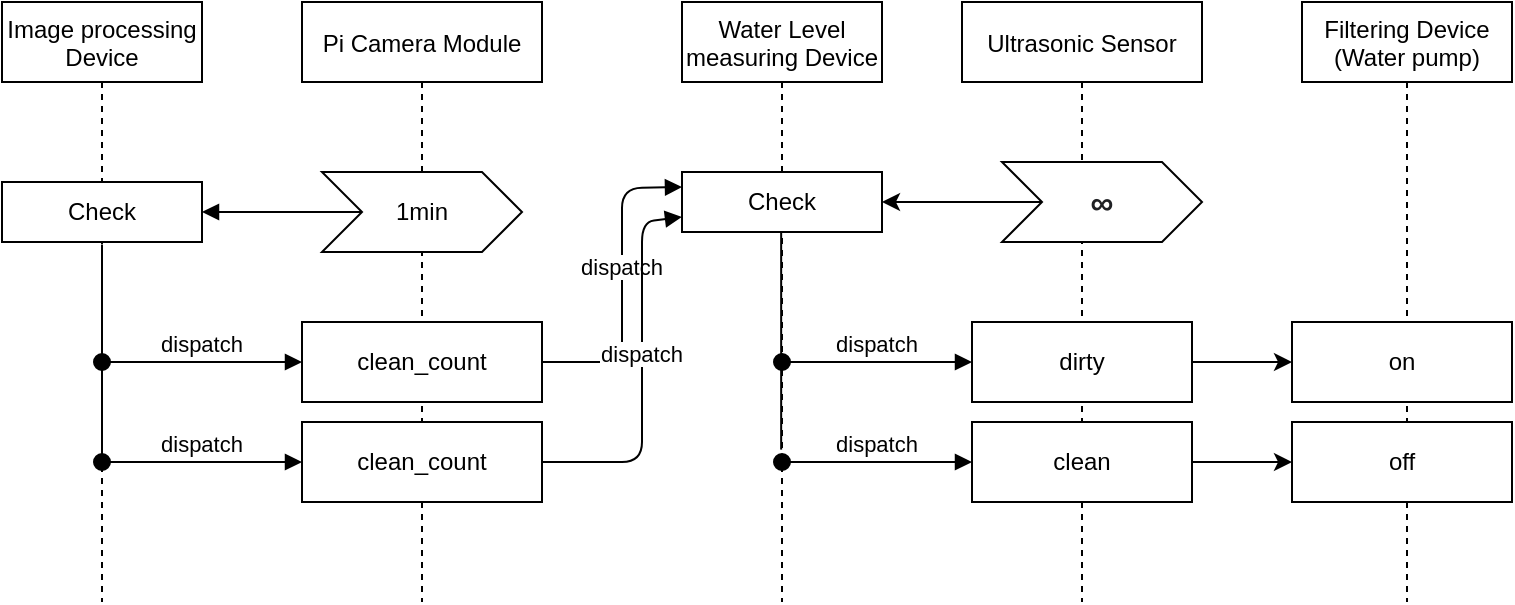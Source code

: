 <mxfile version="20.5.2" type="github">
  <diagram id="kgpKYQtTHZ0yAKxKKP6v" name="Page-1">
    <mxGraphModel dx="787" dy="452" grid="1" gridSize="10" guides="1" tooltips="1" connect="1" arrows="1" fold="1" page="1" pageScale="1" pageWidth="850" pageHeight="1100" math="0" shadow="0">
      <root>
        <mxCell id="0" />
        <mxCell id="1" parent="0" />
        <mxCell id="3nuBFxr9cyL0pnOWT2aG-1" value="Image processing&#xa;Device" style="shape=umlLifeline;perimeter=lifelinePerimeter;container=1;collapsible=0;recursiveResize=0;rounded=0;shadow=0;strokeWidth=1;" parent="1" vertex="1">
          <mxGeometry x="50" y="80" width="100" height="300" as="geometry" />
        </mxCell>
        <mxCell id="AGvwCDYYxa1WzB7y1fHZ-10" value="Check" style="rounded=0;whiteSpace=wrap;html=1;" parent="3nuBFxr9cyL0pnOWT2aG-1" vertex="1">
          <mxGeometry y="90" width="100" height="30" as="geometry" />
        </mxCell>
        <mxCell id="3nuBFxr9cyL0pnOWT2aG-5" value="Pi Camera Module" style="shape=umlLifeline;perimeter=lifelinePerimeter;container=1;collapsible=0;recursiveResize=0;rounded=0;shadow=0;strokeWidth=1;" parent="1" vertex="1">
          <mxGeometry x="200" y="80" width="120" height="300" as="geometry" />
        </mxCell>
        <mxCell id="AGvwCDYYxa1WzB7y1fHZ-11" value="1min" style="shape=step;perimeter=stepPerimeter;whiteSpace=wrap;html=1;fixedSize=1;" parent="3nuBFxr9cyL0pnOWT2aG-5" vertex="1">
          <mxGeometry x="10" y="85" width="100" height="40" as="geometry" />
        </mxCell>
        <mxCell id="AGvwCDYYxa1WzB7y1fHZ-12" value="clean_count" style="rounded=0;whiteSpace=wrap;html=1;" parent="3nuBFxr9cyL0pnOWT2aG-5" vertex="1">
          <mxGeometry y="160" width="120" height="40" as="geometry" />
        </mxCell>
        <mxCell id="AGvwCDYYxa1WzB7y1fHZ-13" value="clean_count" style="rounded=0;whiteSpace=wrap;html=1;" parent="3nuBFxr9cyL0pnOWT2aG-5" vertex="1">
          <mxGeometry y="210" width="120" height="40" as="geometry" />
        </mxCell>
        <mxCell id="3nuBFxr9cyL0pnOWT2aG-8" value="dispatch" style="verticalAlign=bottom;endArrow=block;shadow=0;strokeWidth=1;entryX=0;entryY=0.25;entryDx=0;entryDy=0;" parent="1" target="AGvwCDYYxa1WzB7y1fHZ-16" edge="1">
          <mxGeometry relative="1" as="geometry">
            <mxPoint x="320" y="260" as="sourcePoint" />
            <mxPoint x="390" y="260" as="targetPoint" />
            <Array as="points">
              <mxPoint x="360" y="260" />
              <mxPoint x="360" y="173" />
            </Array>
          </mxGeometry>
        </mxCell>
        <mxCell id="3nuBFxr9cyL0pnOWT2aG-9" value="" style="verticalAlign=bottom;endArrow=block;entryX=1;entryY=0.5;shadow=0;strokeWidth=1;entryDx=0;entryDy=0;exitX=0;exitY=0.5;exitDx=0;exitDy=0;" parent="1" target="AGvwCDYYxa1WzB7y1fHZ-10" edge="1" source="AGvwCDYYxa1WzB7y1fHZ-11">
          <mxGeometry relative="1" as="geometry">
            <mxPoint x="230" y="180" as="sourcePoint" />
            <mxPoint x="90" y="180" as="targetPoint" />
          </mxGeometry>
        </mxCell>
        <mxCell id="AGvwCDYYxa1WzB7y1fHZ-1" value="Ultrasonic Sensor" style="shape=umlLifeline;perimeter=lifelinePerimeter;container=1;collapsible=0;recursiveResize=0;rounded=0;shadow=0;strokeWidth=1;" parent="1" vertex="1">
          <mxGeometry x="530" y="80" width="120" height="300" as="geometry" />
        </mxCell>
        <mxCell id="AGvwCDYYxa1WzB7y1fHZ-23" value="dirty" style="rounded=0;whiteSpace=wrap;html=1;" parent="AGvwCDYYxa1WzB7y1fHZ-1" vertex="1">
          <mxGeometry x="5" y="160" width="110" height="40" as="geometry" />
        </mxCell>
        <mxCell id="AGvwCDYYxa1WzB7y1fHZ-24" value="clean" style="rounded=0;whiteSpace=wrap;html=1;" parent="AGvwCDYYxa1WzB7y1fHZ-1" vertex="1">
          <mxGeometry x="5" y="210" width="110" height="40" as="geometry" />
        </mxCell>
        <mxCell id="DRDADM89IqCWtNPqo-K--1" value="&lt;b style=&quot;color: rgb(32, 33, 36); font-family: &amp;quot;Apple SD Gothic Neo&amp;quot;, arial, sans-serif; font-size: 16px; text-align: left; background-color: rgb(255, 255, 255);&quot;&gt;∞&lt;/b&gt;" style="shape=step;perimeter=stepPerimeter;whiteSpace=wrap;html=1;fixedSize=1;" vertex="1" parent="AGvwCDYYxa1WzB7y1fHZ-1">
          <mxGeometry x="20" y="80" width="100" height="40" as="geometry" />
        </mxCell>
        <mxCell id="AGvwCDYYxa1WzB7y1fHZ-4" value="Water Level &#xa;measuring Device" style="shape=umlLifeline;perimeter=lifelinePerimeter;container=1;collapsible=0;recursiveResize=0;rounded=0;shadow=0;strokeWidth=1;" parent="1" vertex="1">
          <mxGeometry x="390" y="80" width="100" height="300" as="geometry" />
        </mxCell>
        <mxCell id="AGvwCDYYxa1WzB7y1fHZ-16" value="Check" style="rounded=0;whiteSpace=wrap;html=1;" parent="AGvwCDYYxa1WzB7y1fHZ-4" vertex="1">
          <mxGeometry y="85" width="100" height="30" as="geometry" />
        </mxCell>
        <mxCell id="AGvwCDYYxa1WzB7y1fHZ-20" value="" style="endArrow=none;html=1;rounded=0;entryX=0.5;entryY=0.404;entryDx=0;entryDy=0;entryPerimeter=0;" parent="AGvwCDYYxa1WzB7y1fHZ-4" edge="1">
          <mxGeometry width="50" height="50" relative="1" as="geometry">
            <mxPoint x="49.58" y="223.8" as="sourcePoint" />
            <mxPoint x="49.58" y="115.0" as="targetPoint" />
          </mxGeometry>
        </mxCell>
        <mxCell id="AGvwCDYYxa1WzB7y1fHZ-21" value="dispatch" style="verticalAlign=bottom;startArrow=oval;endArrow=block;startSize=8;shadow=0;strokeWidth=1;entryX=0;entryY=0.5;entryDx=0;entryDy=0;" parent="AGvwCDYYxa1WzB7y1fHZ-4" target="AGvwCDYYxa1WzB7y1fHZ-23" edge="1">
          <mxGeometry relative="1" as="geometry">
            <mxPoint x="50" y="180" as="sourcePoint" />
            <mxPoint x="140" y="180" as="targetPoint" />
          </mxGeometry>
        </mxCell>
        <mxCell id="AGvwCDYYxa1WzB7y1fHZ-22" value="dispatch" style="verticalAlign=bottom;startArrow=oval;endArrow=block;startSize=8;shadow=0;strokeWidth=1;entryX=0;entryY=0.5;entryDx=0;entryDy=0;" parent="AGvwCDYYxa1WzB7y1fHZ-4" target="AGvwCDYYxa1WzB7y1fHZ-24" edge="1">
          <mxGeometry relative="1" as="geometry">
            <mxPoint x="50" y="230" as="sourcePoint" />
            <mxPoint x="140" y="230" as="targetPoint" />
          </mxGeometry>
        </mxCell>
        <mxCell id="AGvwCDYYxa1WzB7y1fHZ-7" value="Filtering Device&#xa;(Water pump)" style="shape=umlLifeline;perimeter=lifelinePerimeter;container=1;collapsible=0;recursiveResize=0;rounded=0;shadow=0;strokeWidth=1;" parent="1" vertex="1">
          <mxGeometry x="700" y="80" width="105" height="300" as="geometry" />
        </mxCell>
        <mxCell id="AGvwCDYYxa1WzB7y1fHZ-26" value="on" style="rounded=0;whiteSpace=wrap;html=1;" parent="AGvwCDYYxa1WzB7y1fHZ-7" vertex="1">
          <mxGeometry x="-5" y="160" width="110" height="40" as="geometry" />
        </mxCell>
        <mxCell id="AGvwCDYYxa1WzB7y1fHZ-27" value="off" style="rounded=0;whiteSpace=wrap;html=1;" parent="AGvwCDYYxa1WzB7y1fHZ-7" vertex="1">
          <mxGeometry x="-5" y="210" width="110" height="40" as="geometry" />
        </mxCell>
        <mxCell id="3nuBFxr9cyL0pnOWT2aG-3" value="dispatch" style="verticalAlign=bottom;startArrow=oval;endArrow=block;startSize=8;shadow=0;strokeWidth=1;entryX=0;entryY=0.5;entryDx=0;entryDy=0;" parent="1" target="AGvwCDYYxa1WzB7y1fHZ-12" edge="1">
          <mxGeometry relative="1" as="geometry">
            <mxPoint x="100" y="260" as="sourcePoint" />
            <mxPoint x="195" y="260" as="targetPoint" />
          </mxGeometry>
        </mxCell>
        <mxCell id="AGvwCDYYxa1WzB7y1fHZ-15" value="dispatch" style="verticalAlign=bottom;startArrow=oval;endArrow=block;startSize=8;shadow=0;strokeWidth=1;entryX=0;entryY=0.5;entryDx=0;entryDy=0;" parent="1" edge="1">
          <mxGeometry relative="1" as="geometry">
            <mxPoint x="100" y="310" as="sourcePoint" />
            <mxPoint x="200" y="310" as="targetPoint" />
          </mxGeometry>
        </mxCell>
        <mxCell id="AGvwCDYYxa1WzB7y1fHZ-17" value="dispatch" style="verticalAlign=bottom;endArrow=block;shadow=0;strokeWidth=1;entryX=0;entryY=0.75;entryDx=0;entryDy=0;exitX=1;exitY=0.5;exitDx=0;exitDy=0;" parent="1" source="AGvwCDYYxa1WzB7y1fHZ-13" target="AGvwCDYYxa1WzB7y1fHZ-16" edge="1">
          <mxGeometry relative="1" as="geometry">
            <mxPoint x="330" y="270" as="sourcePoint" />
            <mxPoint x="400" y="182.5" as="targetPoint" />
            <Array as="points">
              <mxPoint x="370" y="310" />
              <mxPoint x="370" y="190" />
            </Array>
          </mxGeometry>
        </mxCell>
        <mxCell id="AGvwCDYYxa1WzB7y1fHZ-19" value="" style="endArrow=none;html=1;rounded=0;entryX=0.5;entryY=0.404;entryDx=0;entryDy=0;entryPerimeter=0;" parent="1" target="3nuBFxr9cyL0pnOWT2aG-1" edge="1">
          <mxGeometry width="50" height="50" relative="1" as="geometry">
            <mxPoint x="100" y="310" as="sourcePoint" />
            <mxPoint x="450" y="290" as="targetPoint" />
          </mxGeometry>
        </mxCell>
        <mxCell id="AGvwCDYYxa1WzB7y1fHZ-25" value="" style="endArrow=classic;html=1;rounded=0;exitX=1;exitY=0.5;exitDx=0;exitDy=0;entryX=0;entryY=0.5;entryDx=0;entryDy=0;" parent="1" source="AGvwCDYYxa1WzB7y1fHZ-23" target="AGvwCDYYxa1WzB7y1fHZ-26" edge="1">
          <mxGeometry width="50" height="50" relative="1" as="geometry">
            <mxPoint x="400" y="250" as="sourcePoint" />
            <mxPoint x="680" y="260" as="targetPoint" />
          </mxGeometry>
        </mxCell>
        <mxCell id="AGvwCDYYxa1WzB7y1fHZ-28" value="" style="endArrow=classic;html=1;rounded=0;entryX=0;entryY=0.5;entryDx=0;entryDy=0;exitX=1;exitY=0.5;exitDx=0;exitDy=0;" parent="1" source="AGvwCDYYxa1WzB7y1fHZ-24" target="AGvwCDYYxa1WzB7y1fHZ-27" edge="1">
          <mxGeometry width="50" height="50" relative="1" as="geometry">
            <mxPoint x="670" y="350" as="sourcePoint" />
            <mxPoint x="690" y="309.58" as="targetPoint" />
          </mxGeometry>
        </mxCell>
        <mxCell id="DRDADM89IqCWtNPqo-K--2" value="" style="endArrow=classic;html=1;rounded=0;exitX=0;exitY=0.5;exitDx=0;exitDy=0;entryX=1;entryY=0.5;entryDx=0;entryDy=0;" edge="1" parent="1" source="DRDADM89IqCWtNPqo-K--1" target="AGvwCDYYxa1WzB7y1fHZ-16">
          <mxGeometry width="50" height="50" relative="1" as="geometry">
            <mxPoint x="500" y="179.66" as="sourcePoint" />
            <mxPoint x="550" y="179.66" as="targetPoint" />
          </mxGeometry>
        </mxCell>
      </root>
    </mxGraphModel>
  </diagram>
</mxfile>
